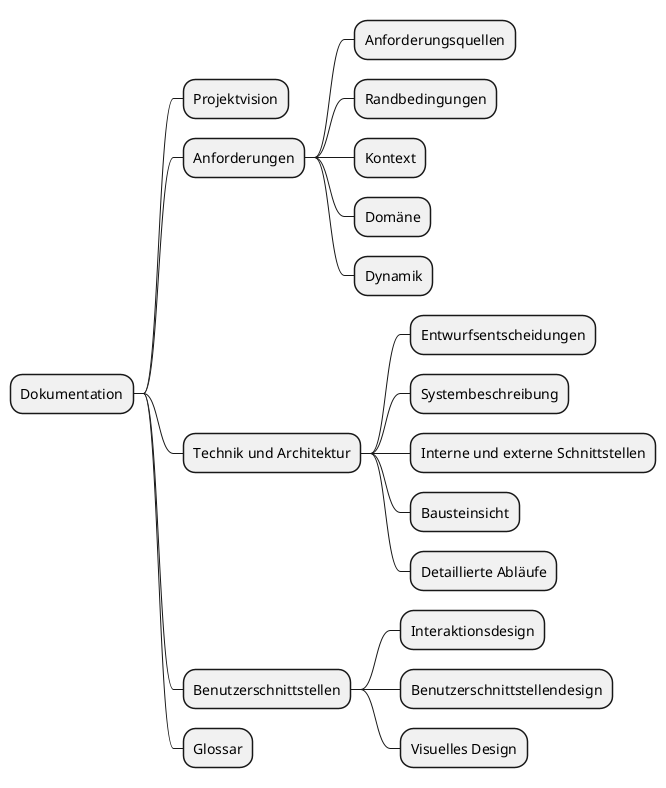 
@startmindmap
* Dokumentation
** Projektvision
** Anforderungen
*** Anforderungsquellen
*** Randbedingungen
*** Kontext
*** Domäne
*** Dynamik
** Technik und Architektur
*** Entwurfsentscheidungen
*** Systembeschreibung
*** Interne und externe Schnittstellen
*** Bausteinsicht
*** Detaillierte Abläufe
** Benutzerschnittstellen
*** Interaktionsdesign
*** Benutzerschnittstellendesign
*** Visuelles Design
** Glossar
@endmindmap
